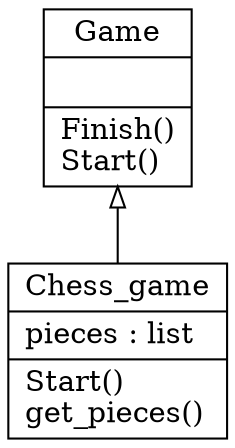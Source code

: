 digraph "classes_basicOOP_CD_one" {
charset="utf-8"
rankdir=BT
"0" [label="{Chess_game|pieces : list\l|Start()\lget_pieces()\l}", shape="record"];
"1" [label="{Game|\l|Finish()\lStart()\l}", shape="record"];
"0" -> "1" [arrowhead="empty", arrowtail="none"];
}
